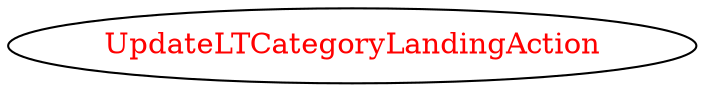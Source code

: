 digraph dependencyGraph {
 concentrate=true;
 ranksep="2.0";
 rankdir="LR"; 
 splines="ortho";
"UpdateLTCategoryLandingAction" [fontcolor="red"];
}